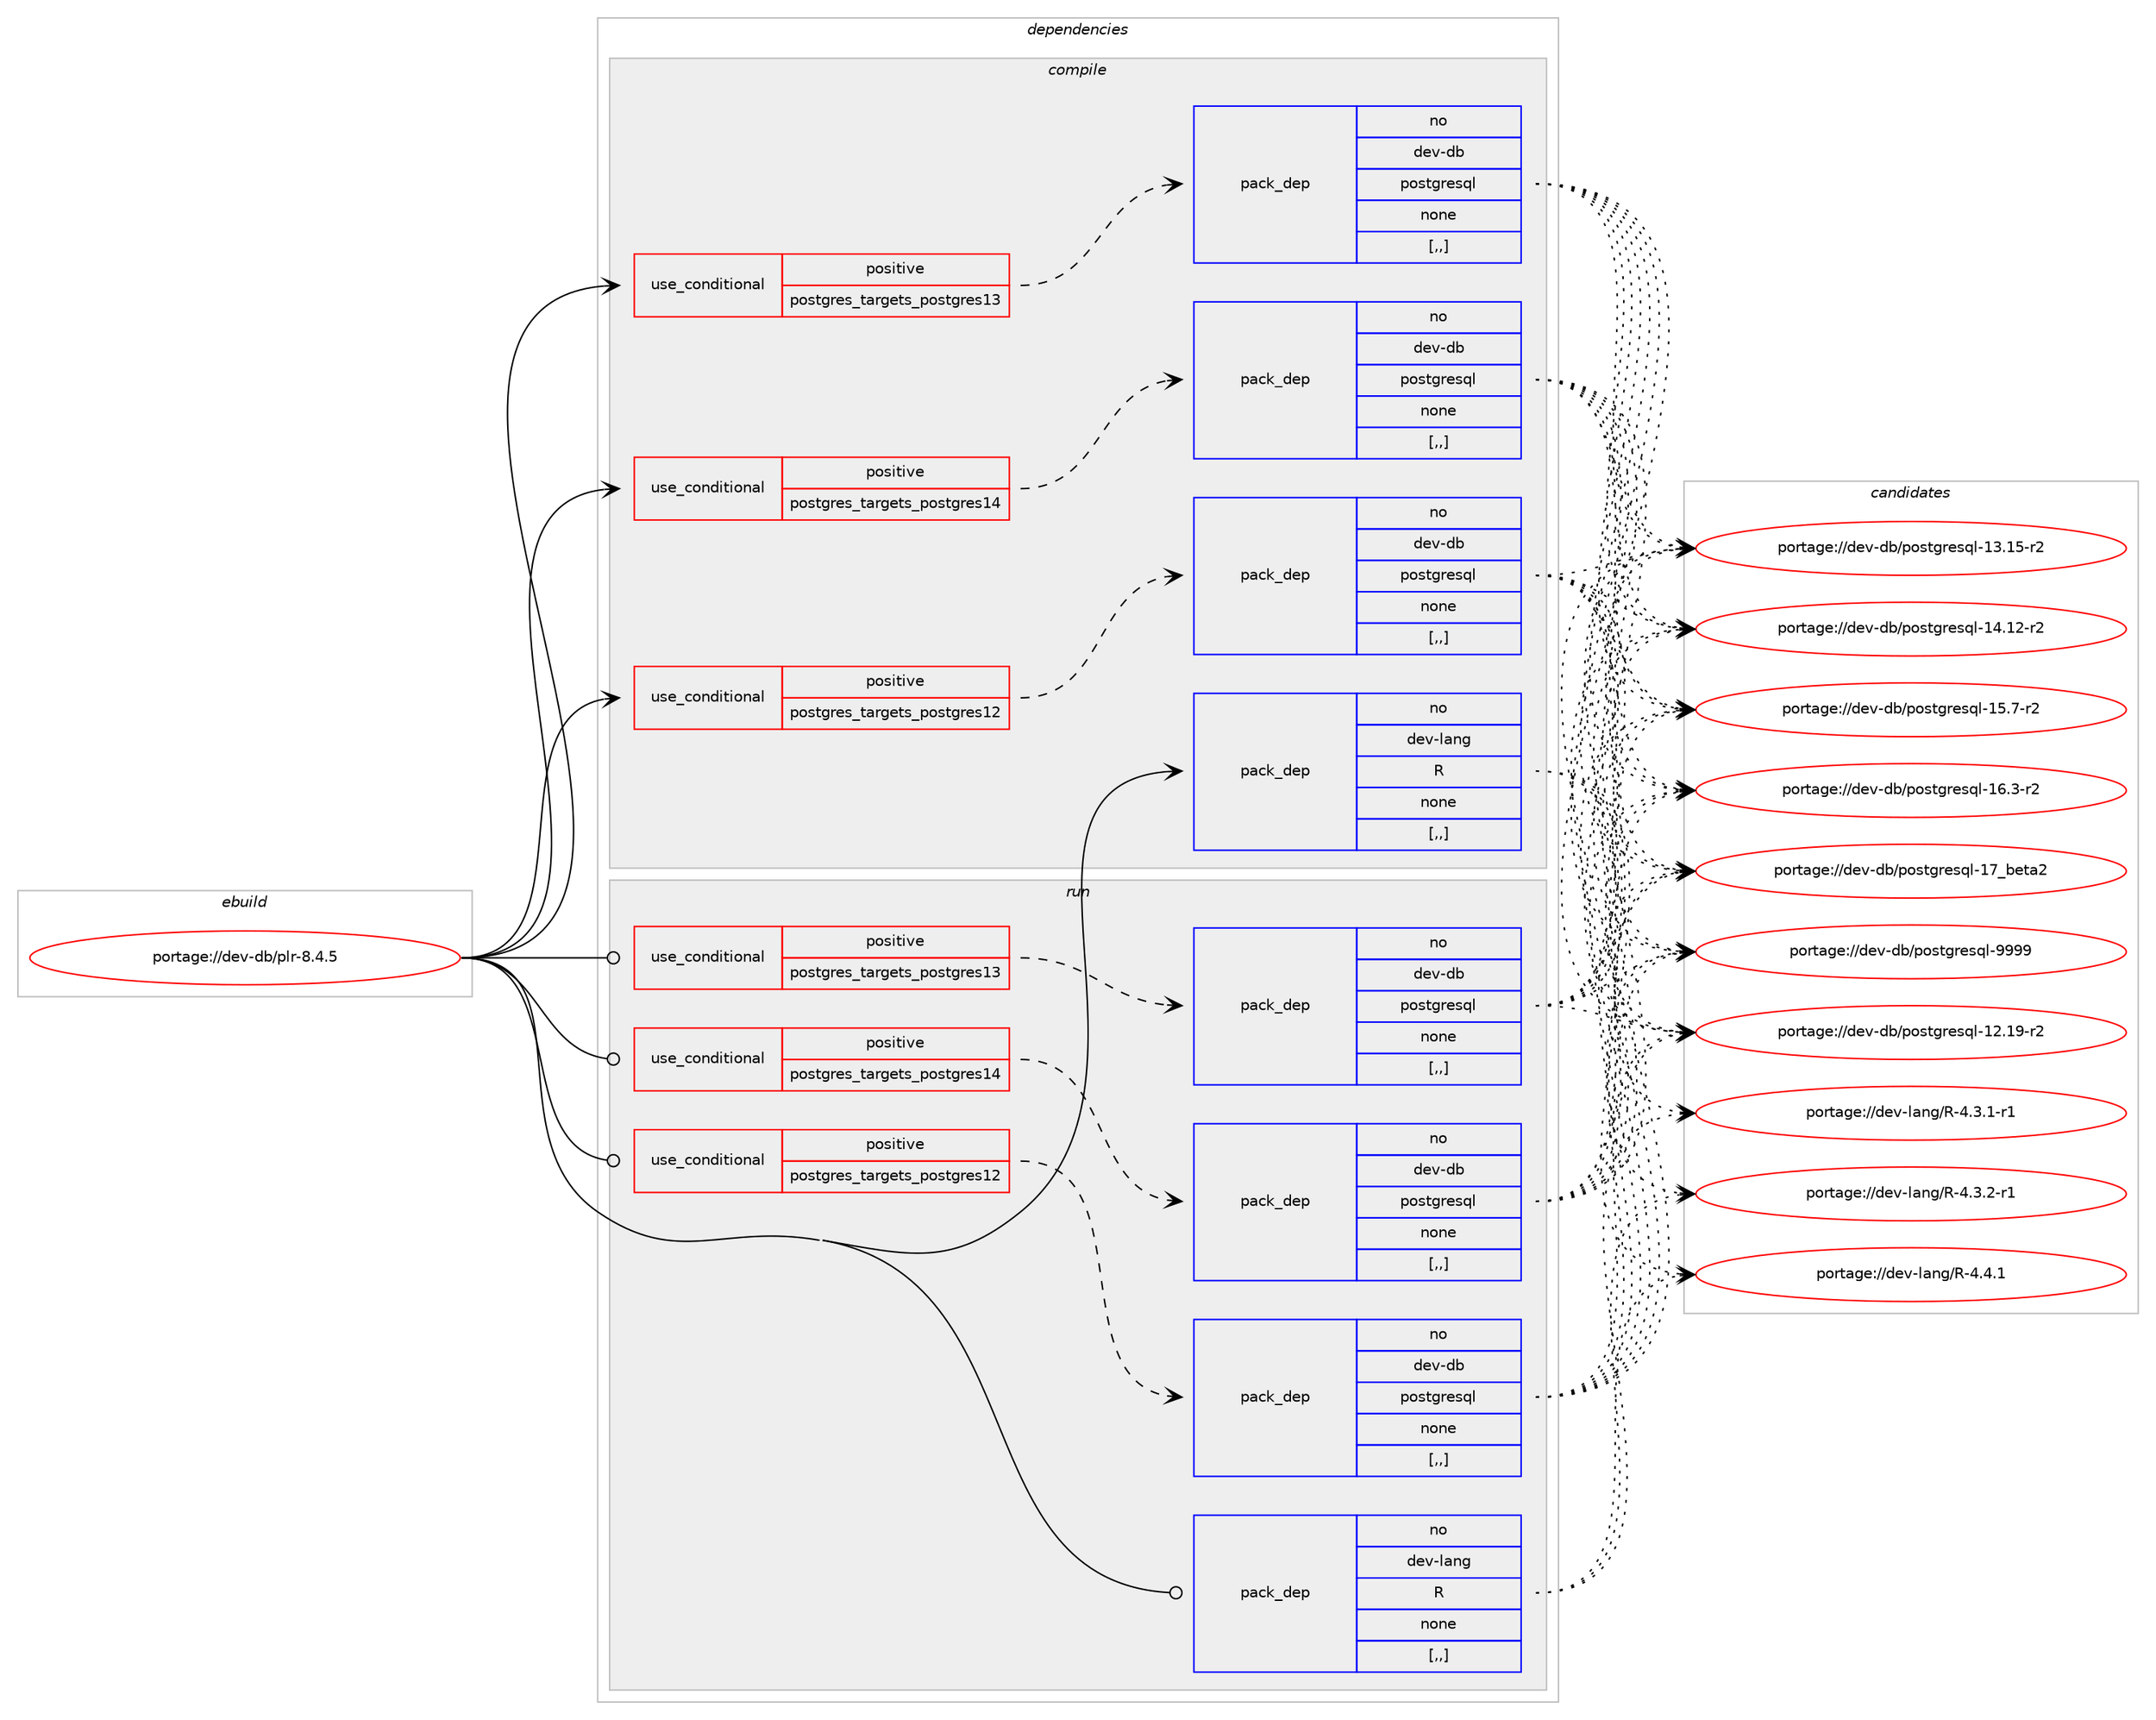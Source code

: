digraph prolog {

# *************
# Graph options
# *************

newrank=true;
concentrate=true;
compound=true;
graph [rankdir=LR,fontname=Helvetica,fontsize=10,ranksep=1.5];#, ranksep=2.5, nodesep=0.2];
edge  [arrowhead=vee];
node  [fontname=Helvetica,fontsize=10];

# **********
# The ebuild
# **********

subgraph cluster_leftcol {
color=gray;
rank=same;
label=<<i>ebuild</i>>;
id [label="portage://dev-db/plr-8.4.5", color=red, width=4, href="../dev-db/plr-8.4.5.svg"];
}

# ****************
# The dependencies
# ****************

subgraph cluster_midcol {
color=gray;
label=<<i>dependencies</i>>;
subgraph cluster_compile {
fillcolor="#eeeeee";
style=filled;
label=<<i>compile</i>>;
subgraph cond17632 {
dependency67572 [label=<<TABLE BORDER="0" CELLBORDER="1" CELLSPACING="0" CELLPADDING="4"><TR><TD ROWSPAN="3" CELLPADDING="10">use_conditional</TD></TR><TR><TD>positive</TD></TR><TR><TD>postgres_targets_postgres12</TD></TR></TABLE>>, shape=none, color=red];
subgraph pack49023 {
dependency67573 [label=<<TABLE BORDER="0" CELLBORDER="1" CELLSPACING="0" CELLPADDING="4" WIDTH="220"><TR><TD ROWSPAN="6" CELLPADDING="30">pack_dep</TD></TR><TR><TD WIDTH="110">no</TD></TR><TR><TD>dev-db</TD></TR><TR><TD>postgresql</TD></TR><TR><TD>none</TD></TR><TR><TD>[,,]</TD></TR></TABLE>>, shape=none, color=blue];
}
dependency67572:e -> dependency67573:w [weight=20,style="dashed",arrowhead="vee"];
}
id:e -> dependency67572:w [weight=20,style="solid",arrowhead="vee"];
subgraph cond17633 {
dependency67574 [label=<<TABLE BORDER="0" CELLBORDER="1" CELLSPACING="0" CELLPADDING="4"><TR><TD ROWSPAN="3" CELLPADDING="10">use_conditional</TD></TR><TR><TD>positive</TD></TR><TR><TD>postgres_targets_postgres13</TD></TR></TABLE>>, shape=none, color=red];
subgraph pack49024 {
dependency67575 [label=<<TABLE BORDER="0" CELLBORDER="1" CELLSPACING="0" CELLPADDING="4" WIDTH="220"><TR><TD ROWSPAN="6" CELLPADDING="30">pack_dep</TD></TR><TR><TD WIDTH="110">no</TD></TR><TR><TD>dev-db</TD></TR><TR><TD>postgresql</TD></TR><TR><TD>none</TD></TR><TR><TD>[,,]</TD></TR></TABLE>>, shape=none, color=blue];
}
dependency67574:e -> dependency67575:w [weight=20,style="dashed",arrowhead="vee"];
}
id:e -> dependency67574:w [weight=20,style="solid",arrowhead="vee"];
subgraph cond17634 {
dependency67576 [label=<<TABLE BORDER="0" CELLBORDER="1" CELLSPACING="0" CELLPADDING="4"><TR><TD ROWSPAN="3" CELLPADDING="10">use_conditional</TD></TR><TR><TD>positive</TD></TR><TR><TD>postgres_targets_postgres14</TD></TR></TABLE>>, shape=none, color=red];
subgraph pack49025 {
dependency67577 [label=<<TABLE BORDER="0" CELLBORDER="1" CELLSPACING="0" CELLPADDING="4" WIDTH="220"><TR><TD ROWSPAN="6" CELLPADDING="30">pack_dep</TD></TR><TR><TD WIDTH="110">no</TD></TR><TR><TD>dev-db</TD></TR><TR><TD>postgresql</TD></TR><TR><TD>none</TD></TR><TR><TD>[,,]</TD></TR></TABLE>>, shape=none, color=blue];
}
dependency67576:e -> dependency67577:w [weight=20,style="dashed",arrowhead="vee"];
}
id:e -> dependency67576:w [weight=20,style="solid",arrowhead="vee"];
subgraph pack49026 {
dependency67578 [label=<<TABLE BORDER="0" CELLBORDER="1" CELLSPACING="0" CELLPADDING="4" WIDTH="220"><TR><TD ROWSPAN="6" CELLPADDING="30">pack_dep</TD></TR><TR><TD WIDTH="110">no</TD></TR><TR><TD>dev-lang</TD></TR><TR><TD>R</TD></TR><TR><TD>none</TD></TR><TR><TD>[,,]</TD></TR></TABLE>>, shape=none, color=blue];
}
id:e -> dependency67578:w [weight=20,style="solid",arrowhead="vee"];
}
subgraph cluster_compileandrun {
fillcolor="#eeeeee";
style=filled;
label=<<i>compile and run</i>>;
}
subgraph cluster_run {
fillcolor="#eeeeee";
style=filled;
label=<<i>run</i>>;
subgraph cond17635 {
dependency67579 [label=<<TABLE BORDER="0" CELLBORDER="1" CELLSPACING="0" CELLPADDING="4"><TR><TD ROWSPAN="3" CELLPADDING="10">use_conditional</TD></TR><TR><TD>positive</TD></TR><TR><TD>postgres_targets_postgres12</TD></TR></TABLE>>, shape=none, color=red];
subgraph pack49027 {
dependency67580 [label=<<TABLE BORDER="0" CELLBORDER="1" CELLSPACING="0" CELLPADDING="4" WIDTH="220"><TR><TD ROWSPAN="6" CELLPADDING="30">pack_dep</TD></TR><TR><TD WIDTH="110">no</TD></TR><TR><TD>dev-db</TD></TR><TR><TD>postgresql</TD></TR><TR><TD>none</TD></TR><TR><TD>[,,]</TD></TR></TABLE>>, shape=none, color=blue];
}
dependency67579:e -> dependency67580:w [weight=20,style="dashed",arrowhead="vee"];
}
id:e -> dependency67579:w [weight=20,style="solid",arrowhead="odot"];
subgraph cond17636 {
dependency67581 [label=<<TABLE BORDER="0" CELLBORDER="1" CELLSPACING="0" CELLPADDING="4"><TR><TD ROWSPAN="3" CELLPADDING="10">use_conditional</TD></TR><TR><TD>positive</TD></TR><TR><TD>postgres_targets_postgres13</TD></TR></TABLE>>, shape=none, color=red];
subgraph pack49028 {
dependency67582 [label=<<TABLE BORDER="0" CELLBORDER="1" CELLSPACING="0" CELLPADDING="4" WIDTH="220"><TR><TD ROWSPAN="6" CELLPADDING="30">pack_dep</TD></TR><TR><TD WIDTH="110">no</TD></TR><TR><TD>dev-db</TD></TR><TR><TD>postgresql</TD></TR><TR><TD>none</TD></TR><TR><TD>[,,]</TD></TR></TABLE>>, shape=none, color=blue];
}
dependency67581:e -> dependency67582:w [weight=20,style="dashed",arrowhead="vee"];
}
id:e -> dependency67581:w [weight=20,style="solid",arrowhead="odot"];
subgraph cond17637 {
dependency67583 [label=<<TABLE BORDER="0" CELLBORDER="1" CELLSPACING="0" CELLPADDING="4"><TR><TD ROWSPAN="3" CELLPADDING="10">use_conditional</TD></TR><TR><TD>positive</TD></TR><TR><TD>postgres_targets_postgres14</TD></TR></TABLE>>, shape=none, color=red];
subgraph pack49029 {
dependency67584 [label=<<TABLE BORDER="0" CELLBORDER="1" CELLSPACING="0" CELLPADDING="4" WIDTH="220"><TR><TD ROWSPAN="6" CELLPADDING="30">pack_dep</TD></TR><TR><TD WIDTH="110">no</TD></TR><TR><TD>dev-db</TD></TR><TR><TD>postgresql</TD></TR><TR><TD>none</TD></TR><TR><TD>[,,]</TD></TR></TABLE>>, shape=none, color=blue];
}
dependency67583:e -> dependency67584:w [weight=20,style="dashed",arrowhead="vee"];
}
id:e -> dependency67583:w [weight=20,style="solid",arrowhead="odot"];
subgraph pack49030 {
dependency67585 [label=<<TABLE BORDER="0" CELLBORDER="1" CELLSPACING="0" CELLPADDING="4" WIDTH="220"><TR><TD ROWSPAN="6" CELLPADDING="30">pack_dep</TD></TR><TR><TD WIDTH="110">no</TD></TR><TR><TD>dev-lang</TD></TR><TR><TD>R</TD></TR><TR><TD>none</TD></TR><TR><TD>[,,]</TD></TR></TABLE>>, shape=none, color=blue];
}
id:e -> dependency67585:w [weight=20,style="solid",arrowhead="odot"];
}
}

# **************
# The candidates
# **************

subgraph cluster_choices {
rank=same;
color=gray;
label=<<i>candidates</i>>;

subgraph choice49023 {
color=black;
nodesep=1;
choice1001011184510098471121111151161031141011151131084549504649574511450 [label="portage://dev-db/postgresql-12.19-r2", color=red, width=4,href="../dev-db/postgresql-12.19-r2.svg"];
choice1001011184510098471121111151161031141011151131084549514649534511450 [label="portage://dev-db/postgresql-13.15-r2", color=red, width=4,href="../dev-db/postgresql-13.15-r2.svg"];
choice1001011184510098471121111151161031141011151131084549524649504511450 [label="portage://dev-db/postgresql-14.12-r2", color=red, width=4,href="../dev-db/postgresql-14.12-r2.svg"];
choice10010111845100984711211111511610311410111511310845495346554511450 [label="portage://dev-db/postgresql-15.7-r2", color=red, width=4,href="../dev-db/postgresql-15.7-r2.svg"];
choice10010111845100984711211111511610311410111511310845495446514511450 [label="portage://dev-db/postgresql-16.3-r2", color=red, width=4,href="../dev-db/postgresql-16.3-r2.svg"];
choice10010111845100984711211111511610311410111511310845495595981011169750 [label="portage://dev-db/postgresql-17_beta2", color=red, width=4,href="../dev-db/postgresql-17_beta2.svg"];
choice1001011184510098471121111151161031141011151131084557575757 [label="portage://dev-db/postgresql-9999", color=red, width=4,href="../dev-db/postgresql-9999.svg"];
dependency67573:e -> choice1001011184510098471121111151161031141011151131084549504649574511450:w [style=dotted,weight="100"];
dependency67573:e -> choice1001011184510098471121111151161031141011151131084549514649534511450:w [style=dotted,weight="100"];
dependency67573:e -> choice1001011184510098471121111151161031141011151131084549524649504511450:w [style=dotted,weight="100"];
dependency67573:e -> choice10010111845100984711211111511610311410111511310845495346554511450:w [style=dotted,weight="100"];
dependency67573:e -> choice10010111845100984711211111511610311410111511310845495446514511450:w [style=dotted,weight="100"];
dependency67573:e -> choice10010111845100984711211111511610311410111511310845495595981011169750:w [style=dotted,weight="100"];
dependency67573:e -> choice1001011184510098471121111151161031141011151131084557575757:w [style=dotted,weight="100"];
}
subgraph choice49024 {
color=black;
nodesep=1;
choice1001011184510098471121111151161031141011151131084549504649574511450 [label="portage://dev-db/postgresql-12.19-r2", color=red, width=4,href="../dev-db/postgresql-12.19-r2.svg"];
choice1001011184510098471121111151161031141011151131084549514649534511450 [label="portage://dev-db/postgresql-13.15-r2", color=red, width=4,href="../dev-db/postgresql-13.15-r2.svg"];
choice1001011184510098471121111151161031141011151131084549524649504511450 [label="portage://dev-db/postgresql-14.12-r2", color=red, width=4,href="../dev-db/postgresql-14.12-r2.svg"];
choice10010111845100984711211111511610311410111511310845495346554511450 [label="portage://dev-db/postgresql-15.7-r2", color=red, width=4,href="../dev-db/postgresql-15.7-r2.svg"];
choice10010111845100984711211111511610311410111511310845495446514511450 [label="portage://dev-db/postgresql-16.3-r2", color=red, width=4,href="../dev-db/postgresql-16.3-r2.svg"];
choice10010111845100984711211111511610311410111511310845495595981011169750 [label="portage://dev-db/postgresql-17_beta2", color=red, width=4,href="../dev-db/postgresql-17_beta2.svg"];
choice1001011184510098471121111151161031141011151131084557575757 [label="portage://dev-db/postgresql-9999", color=red, width=4,href="../dev-db/postgresql-9999.svg"];
dependency67575:e -> choice1001011184510098471121111151161031141011151131084549504649574511450:w [style=dotted,weight="100"];
dependency67575:e -> choice1001011184510098471121111151161031141011151131084549514649534511450:w [style=dotted,weight="100"];
dependency67575:e -> choice1001011184510098471121111151161031141011151131084549524649504511450:w [style=dotted,weight="100"];
dependency67575:e -> choice10010111845100984711211111511610311410111511310845495346554511450:w [style=dotted,weight="100"];
dependency67575:e -> choice10010111845100984711211111511610311410111511310845495446514511450:w [style=dotted,weight="100"];
dependency67575:e -> choice10010111845100984711211111511610311410111511310845495595981011169750:w [style=dotted,weight="100"];
dependency67575:e -> choice1001011184510098471121111151161031141011151131084557575757:w [style=dotted,weight="100"];
}
subgraph choice49025 {
color=black;
nodesep=1;
choice1001011184510098471121111151161031141011151131084549504649574511450 [label="portage://dev-db/postgresql-12.19-r2", color=red, width=4,href="../dev-db/postgresql-12.19-r2.svg"];
choice1001011184510098471121111151161031141011151131084549514649534511450 [label="portage://dev-db/postgresql-13.15-r2", color=red, width=4,href="../dev-db/postgresql-13.15-r2.svg"];
choice1001011184510098471121111151161031141011151131084549524649504511450 [label="portage://dev-db/postgresql-14.12-r2", color=red, width=4,href="../dev-db/postgresql-14.12-r2.svg"];
choice10010111845100984711211111511610311410111511310845495346554511450 [label="portage://dev-db/postgresql-15.7-r2", color=red, width=4,href="../dev-db/postgresql-15.7-r2.svg"];
choice10010111845100984711211111511610311410111511310845495446514511450 [label="portage://dev-db/postgresql-16.3-r2", color=red, width=4,href="../dev-db/postgresql-16.3-r2.svg"];
choice10010111845100984711211111511610311410111511310845495595981011169750 [label="portage://dev-db/postgresql-17_beta2", color=red, width=4,href="../dev-db/postgresql-17_beta2.svg"];
choice1001011184510098471121111151161031141011151131084557575757 [label="portage://dev-db/postgresql-9999", color=red, width=4,href="../dev-db/postgresql-9999.svg"];
dependency67577:e -> choice1001011184510098471121111151161031141011151131084549504649574511450:w [style=dotted,weight="100"];
dependency67577:e -> choice1001011184510098471121111151161031141011151131084549514649534511450:w [style=dotted,weight="100"];
dependency67577:e -> choice1001011184510098471121111151161031141011151131084549524649504511450:w [style=dotted,weight="100"];
dependency67577:e -> choice10010111845100984711211111511610311410111511310845495346554511450:w [style=dotted,weight="100"];
dependency67577:e -> choice10010111845100984711211111511610311410111511310845495446514511450:w [style=dotted,weight="100"];
dependency67577:e -> choice10010111845100984711211111511610311410111511310845495595981011169750:w [style=dotted,weight="100"];
dependency67577:e -> choice1001011184510098471121111151161031141011151131084557575757:w [style=dotted,weight="100"];
}
subgraph choice49026 {
color=black;
nodesep=1;
choice100101118451089711010347824552465146494511449 [label="portage://dev-lang/R-4.3.1-r1", color=red, width=4,href="../dev-lang/R-4.3.1-r1.svg"];
choice100101118451089711010347824552465146504511449 [label="portage://dev-lang/R-4.3.2-r1", color=red, width=4,href="../dev-lang/R-4.3.2-r1.svg"];
choice10010111845108971101034782455246524649 [label="portage://dev-lang/R-4.4.1", color=red, width=4,href="../dev-lang/R-4.4.1.svg"];
dependency67578:e -> choice100101118451089711010347824552465146494511449:w [style=dotted,weight="100"];
dependency67578:e -> choice100101118451089711010347824552465146504511449:w [style=dotted,weight="100"];
dependency67578:e -> choice10010111845108971101034782455246524649:w [style=dotted,weight="100"];
}
subgraph choice49027 {
color=black;
nodesep=1;
choice1001011184510098471121111151161031141011151131084549504649574511450 [label="portage://dev-db/postgresql-12.19-r2", color=red, width=4,href="../dev-db/postgresql-12.19-r2.svg"];
choice1001011184510098471121111151161031141011151131084549514649534511450 [label="portage://dev-db/postgresql-13.15-r2", color=red, width=4,href="../dev-db/postgresql-13.15-r2.svg"];
choice1001011184510098471121111151161031141011151131084549524649504511450 [label="portage://dev-db/postgresql-14.12-r2", color=red, width=4,href="../dev-db/postgresql-14.12-r2.svg"];
choice10010111845100984711211111511610311410111511310845495346554511450 [label="portage://dev-db/postgresql-15.7-r2", color=red, width=4,href="../dev-db/postgresql-15.7-r2.svg"];
choice10010111845100984711211111511610311410111511310845495446514511450 [label="portage://dev-db/postgresql-16.3-r2", color=red, width=4,href="../dev-db/postgresql-16.3-r2.svg"];
choice10010111845100984711211111511610311410111511310845495595981011169750 [label="portage://dev-db/postgresql-17_beta2", color=red, width=4,href="../dev-db/postgresql-17_beta2.svg"];
choice1001011184510098471121111151161031141011151131084557575757 [label="portage://dev-db/postgresql-9999", color=red, width=4,href="../dev-db/postgresql-9999.svg"];
dependency67580:e -> choice1001011184510098471121111151161031141011151131084549504649574511450:w [style=dotted,weight="100"];
dependency67580:e -> choice1001011184510098471121111151161031141011151131084549514649534511450:w [style=dotted,weight="100"];
dependency67580:e -> choice1001011184510098471121111151161031141011151131084549524649504511450:w [style=dotted,weight="100"];
dependency67580:e -> choice10010111845100984711211111511610311410111511310845495346554511450:w [style=dotted,weight="100"];
dependency67580:e -> choice10010111845100984711211111511610311410111511310845495446514511450:w [style=dotted,weight="100"];
dependency67580:e -> choice10010111845100984711211111511610311410111511310845495595981011169750:w [style=dotted,weight="100"];
dependency67580:e -> choice1001011184510098471121111151161031141011151131084557575757:w [style=dotted,weight="100"];
}
subgraph choice49028 {
color=black;
nodesep=1;
choice1001011184510098471121111151161031141011151131084549504649574511450 [label="portage://dev-db/postgresql-12.19-r2", color=red, width=4,href="../dev-db/postgresql-12.19-r2.svg"];
choice1001011184510098471121111151161031141011151131084549514649534511450 [label="portage://dev-db/postgresql-13.15-r2", color=red, width=4,href="../dev-db/postgresql-13.15-r2.svg"];
choice1001011184510098471121111151161031141011151131084549524649504511450 [label="portage://dev-db/postgresql-14.12-r2", color=red, width=4,href="../dev-db/postgresql-14.12-r2.svg"];
choice10010111845100984711211111511610311410111511310845495346554511450 [label="portage://dev-db/postgresql-15.7-r2", color=red, width=4,href="../dev-db/postgresql-15.7-r2.svg"];
choice10010111845100984711211111511610311410111511310845495446514511450 [label="portage://dev-db/postgresql-16.3-r2", color=red, width=4,href="../dev-db/postgresql-16.3-r2.svg"];
choice10010111845100984711211111511610311410111511310845495595981011169750 [label="portage://dev-db/postgresql-17_beta2", color=red, width=4,href="../dev-db/postgresql-17_beta2.svg"];
choice1001011184510098471121111151161031141011151131084557575757 [label="portage://dev-db/postgresql-9999", color=red, width=4,href="../dev-db/postgresql-9999.svg"];
dependency67582:e -> choice1001011184510098471121111151161031141011151131084549504649574511450:w [style=dotted,weight="100"];
dependency67582:e -> choice1001011184510098471121111151161031141011151131084549514649534511450:w [style=dotted,weight="100"];
dependency67582:e -> choice1001011184510098471121111151161031141011151131084549524649504511450:w [style=dotted,weight="100"];
dependency67582:e -> choice10010111845100984711211111511610311410111511310845495346554511450:w [style=dotted,weight="100"];
dependency67582:e -> choice10010111845100984711211111511610311410111511310845495446514511450:w [style=dotted,weight="100"];
dependency67582:e -> choice10010111845100984711211111511610311410111511310845495595981011169750:w [style=dotted,weight="100"];
dependency67582:e -> choice1001011184510098471121111151161031141011151131084557575757:w [style=dotted,weight="100"];
}
subgraph choice49029 {
color=black;
nodesep=1;
choice1001011184510098471121111151161031141011151131084549504649574511450 [label="portage://dev-db/postgresql-12.19-r2", color=red, width=4,href="../dev-db/postgresql-12.19-r2.svg"];
choice1001011184510098471121111151161031141011151131084549514649534511450 [label="portage://dev-db/postgresql-13.15-r2", color=red, width=4,href="../dev-db/postgresql-13.15-r2.svg"];
choice1001011184510098471121111151161031141011151131084549524649504511450 [label="portage://dev-db/postgresql-14.12-r2", color=red, width=4,href="../dev-db/postgresql-14.12-r2.svg"];
choice10010111845100984711211111511610311410111511310845495346554511450 [label="portage://dev-db/postgresql-15.7-r2", color=red, width=4,href="../dev-db/postgresql-15.7-r2.svg"];
choice10010111845100984711211111511610311410111511310845495446514511450 [label="portage://dev-db/postgresql-16.3-r2", color=red, width=4,href="../dev-db/postgresql-16.3-r2.svg"];
choice10010111845100984711211111511610311410111511310845495595981011169750 [label="portage://dev-db/postgresql-17_beta2", color=red, width=4,href="../dev-db/postgresql-17_beta2.svg"];
choice1001011184510098471121111151161031141011151131084557575757 [label="portage://dev-db/postgresql-9999", color=red, width=4,href="../dev-db/postgresql-9999.svg"];
dependency67584:e -> choice1001011184510098471121111151161031141011151131084549504649574511450:w [style=dotted,weight="100"];
dependency67584:e -> choice1001011184510098471121111151161031141011151131084549514649534511450:w [style=dotted,weight="100"];
dependency67584:e -> choice1001011184510098471121111151161031141011151131084549524649504511450:w [style=dotted,weight="100"];
dependency67584:e -> choice10010111845100984711211111511610311410111511310845495346554511450:w [style=dotted,weight="100"];
dependency67584:e -> choice10010111845100984711211111511610311410111511310845495446514511450:w [style=dotted,weight="100"];
dependency67584:e -> choice10010111845100984711211111511610311410111511310845495595981011169750:w [style=dotted,weight="100"];
dependency67584:e -> choice1001011184510098471121111151161031141011151131084557575757:w [style=dotted,weight="100"];
}
subgraph choice49030 {
color=black;
nodesep=1;
choice100101118451089711010347824552465146494511449 [label="portage://dev-lang/R-4.3.1-r1", color=red, width=4,href="../dev-lang/R-4.3.1-r1.svg"];
choice100101118451089711010347824552465146504511449 [label="portage://dev-lang/R-4.3.2-r1", color=red, width=4,href="../dev-lang/R-4.3.2-r1.svg"];
choice10010111845108971101034782455246524649 [label="portage://dev-lang/R-4.4.1", color=red, width=4,href="../dev-lang/R-4.4.1.svg"];
dependency67585:e -> choice100101118451089711010347824552465146494511449:w [style=dotted,weight="100"];
dependency67585:e -> choice100101118451089711010347824552465146504511449:w [style=dotted,weight="100"];
dependency67585:e -> choice10010111845108971101034782455246524649:w [style=dotted,weight="100"];
}
}

}
